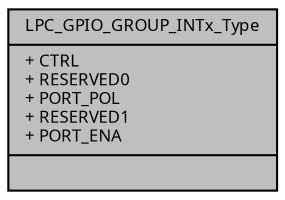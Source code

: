 digraph "LPC_GPIO_GROUP_INTx_Type"
{
  edge [fontname="Sans",fontsize="8",labelfontname="Sans",labelfontsize="8"];
  node [fontname="Sans",fontsize="8",shape=record];
  Node1 [label="{LPC_GPIO_GROUP_INTx_Type\n|+ CTRL\l+ RESERVED0\l+ PORT_POL\l+ RESERVED1\l+ PORT_ENA\l|}",height=0.2,width=0.4,color="black", fillcolor="grey75", style="filled", fontcolor="black"];
}
